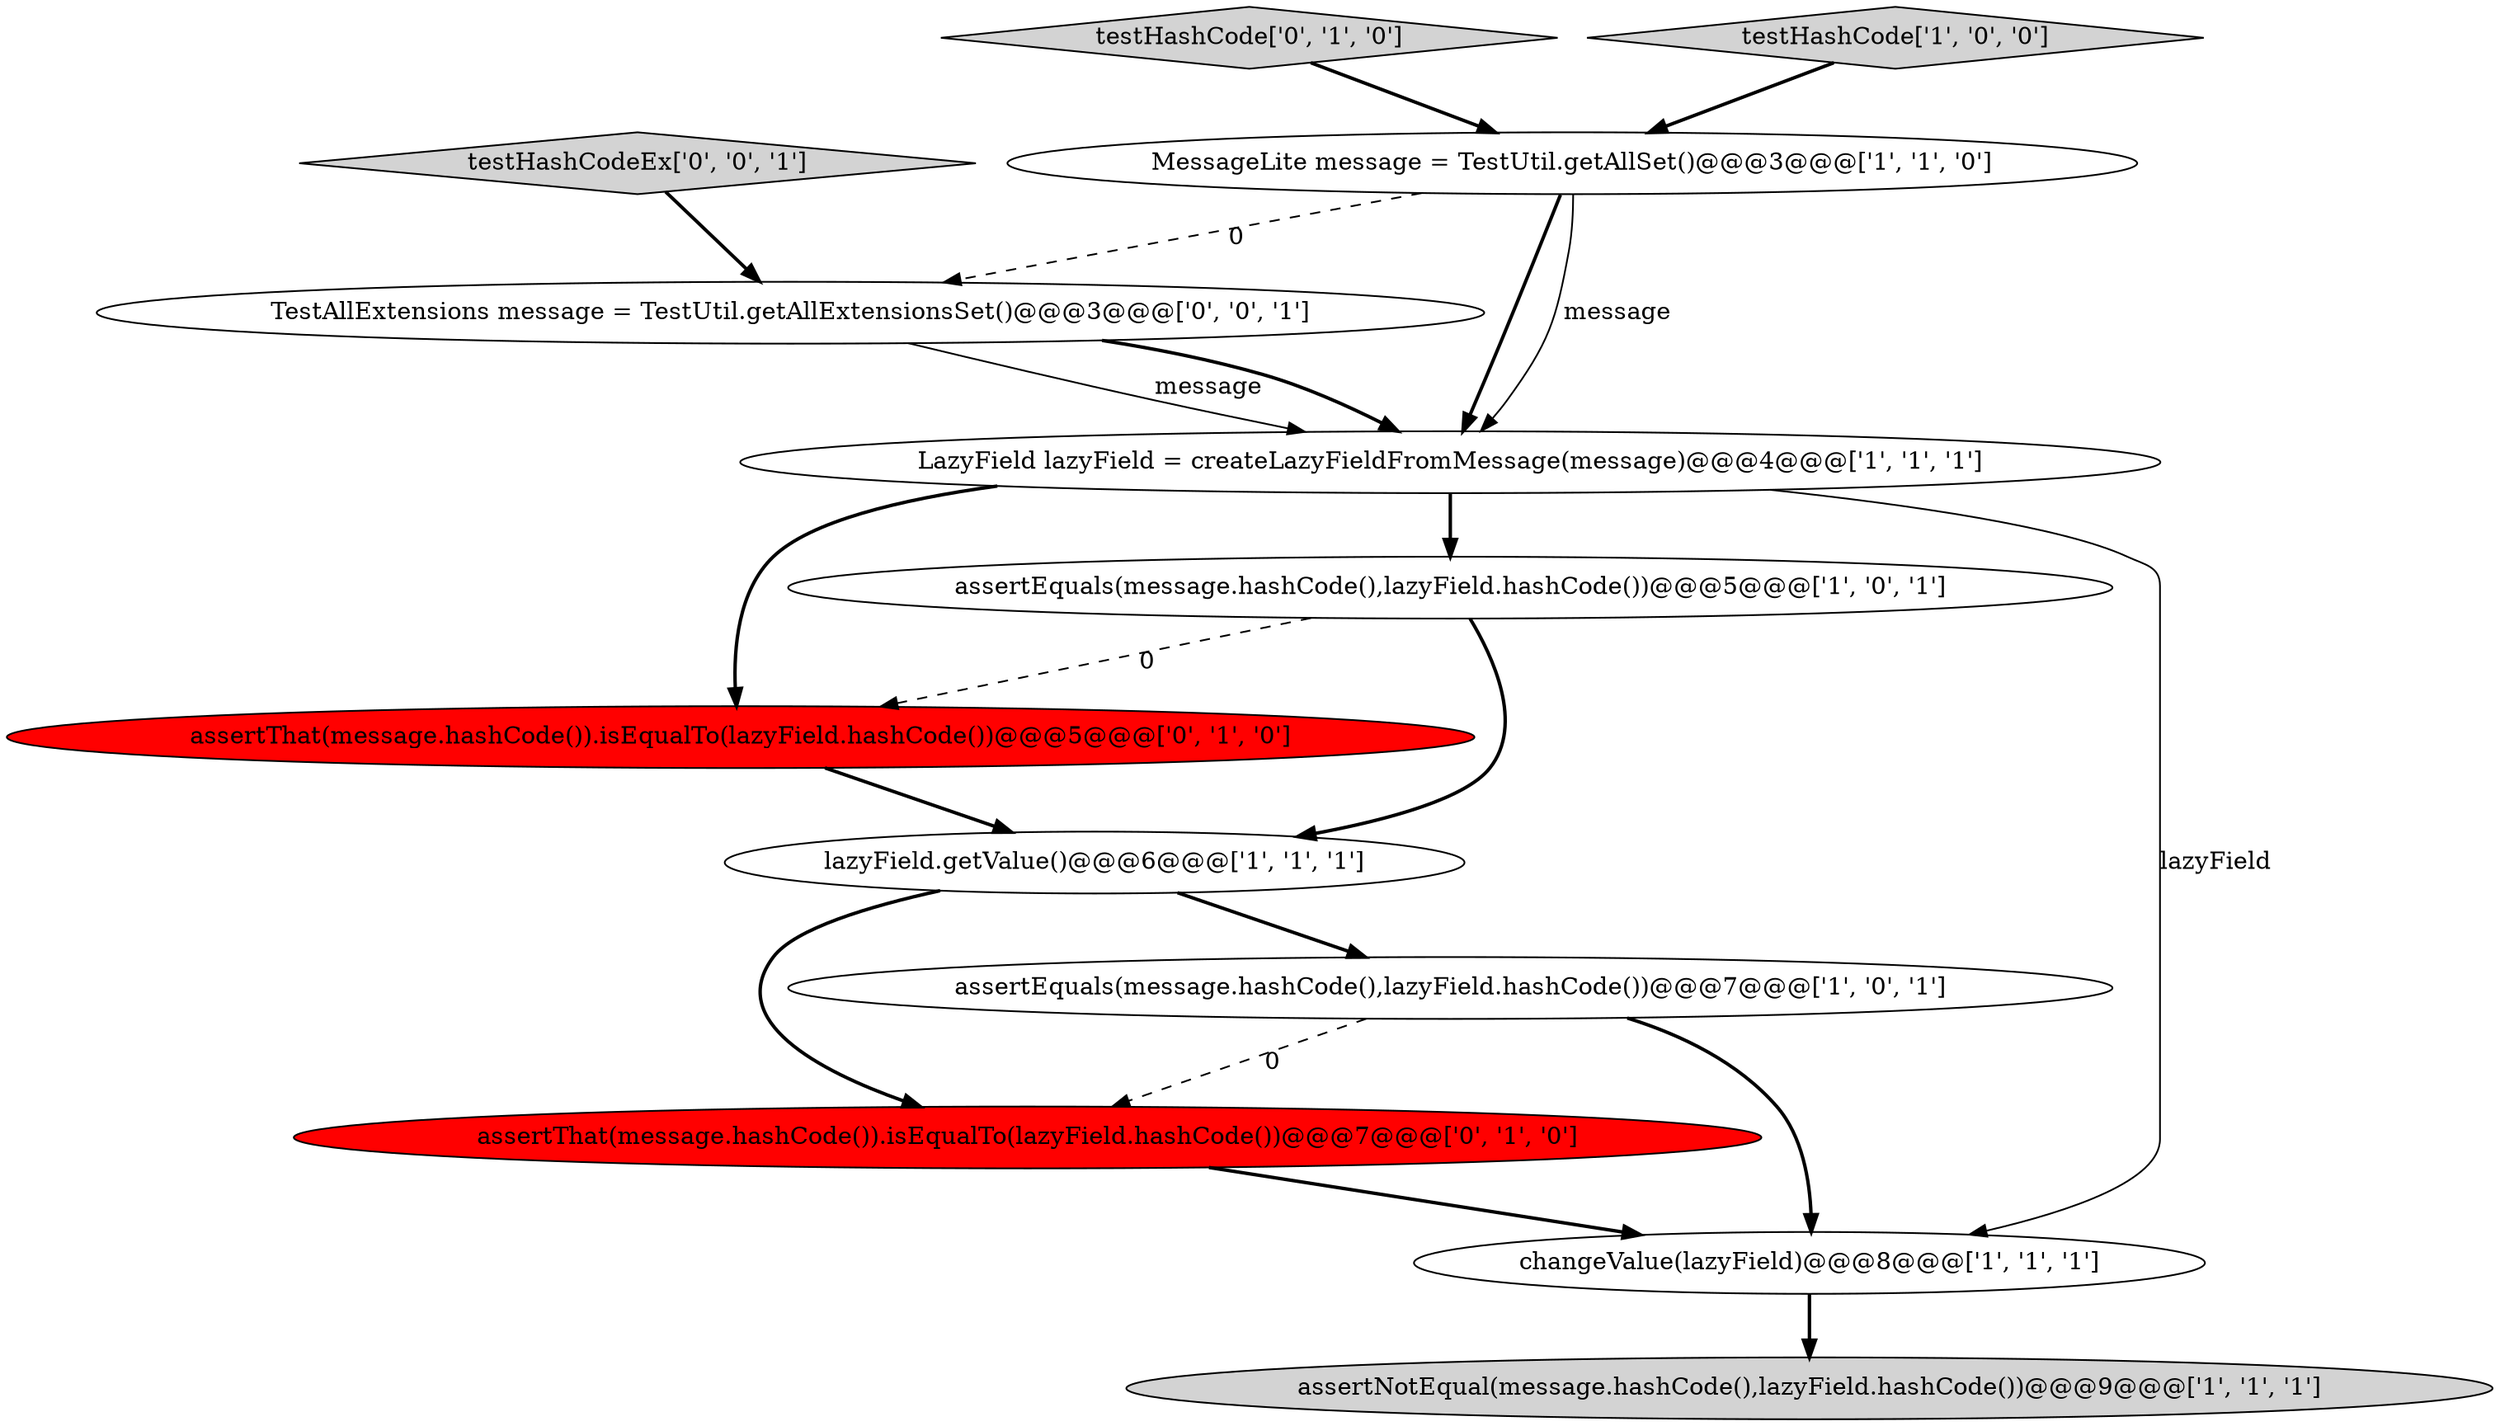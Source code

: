 digraph {
10 [style = filled, label = "assertThat(message.hashCode()).isEqualTo(lazyField.hashCode())@@@7@@@['0', '1', '0']", fillcolor = red, shape = ellipse image = "AAA1AAABBB2BBB"];
6 [style = filled, label = "assertNotEqual(message.hashCode(),lazyField.hashCode())@@@9@@@['1', '1', '1']", fillcolor = lightgray, shape = ellipse image = "AAA0AAABBB1BBB"];
4 [style = filled, label = "assertEquals(message.hashCode(),lazyField.hashCode())@@@7@@@['1', '0', '1']", fillcolor = white, shape = ellipse image = "AAA0AAABBB1BBB"];
8 [style = filled, label = "testHashCode['0', '1', '0']", fillcolor = lightgray, shape = diamond image = "AAA0AAABBB2BBB"];
12 [style = filled, label = "testHashCodeEx['0', '0', '1']", fillcolor = lightgray, shape = diamond image = "AAA0AAABBB3BBB"];
0 [style = filled, label = "lazyField.getValue()@@@6@@@['1', '1', '1']", fillcolor = white, shape = ellipse image = "AAA0AAABBB1BBB"];
9 [style = filled, label = "assertThat(message.hashCode()).isEqualTo(lazyField.hashCode())@@@5@@@['0', '1', '0']", fillcolor = red, shape = ellipse image = "AAA1AAABBB2BBB"];
2 [style = filled, label = "LazyField lazyField = createLazyFieldFromMessage(message)@@@4@@@['1', '1', '1']", fillcolor = white, shape = ellipse image = "AAA0AAABBB1BBB"];
5 [style = filled, label = "testHashCode['1', '0', '0']", fillcolor = lightgray, shape = diamond image = "AAA0AAABBB1BBB"];
1 [style = filled, label = "MessageLite message = TestUtil.getAllSet()@@@3@@@['1', '1', '0']", fillcolor = white, shape = ellipse image = "AAA0AAABBB1BBB"];
7 [style = filled, label = "assertEquals(message.hashCode(),lazyField.hashCode())@@@5@@@['1', '0', '1']", fillcolor = white, shape = ellipse image = "AAA0AAABBB1BBB"];
11 [style = filled, label = "TestAllExtensions message = TestUtil.getAllExtensionsSet()@@@3@@@['0', '0', '1']", fillcolor = white, shape = ellipse image = "AAA0AAABBB3BBB"];
3 [style = filled, label = "changeValue(lazyField)@@@8@@@['1', '1', '1']", fillcolor = white, shape = ellipse image = "AAA0AAABBB1BBB"];
8->1 [style = bold, label=""];
4->3 [style = bold, label=""];
3->6 [style = bold, label=""];
5->1 [style = bold, label=""];
1->2 [style = bold, label=""];
7->0 [style = bold, label=""];
0->10 [style = bold, label=""];
10->3 [style = bold, label=""];
2->7 [style = bold, label=""];
2->9 [style = bold, label=""];
9->0 [style = bold, label=""];
11->2 [style = solid, label="message"];
12->11 [style = bold, label=""];
4->10 [style = dashed, label="0"];
0->4 [style = bold, label=""];
7->9 [style = dashed, label="0"];
1->11 [style = dashed, label="0"];
1->2 [style = solid, label="message"];
11->2 [style = bold, label=""];
2->3 [style = solid, label="lazyField"];
}
